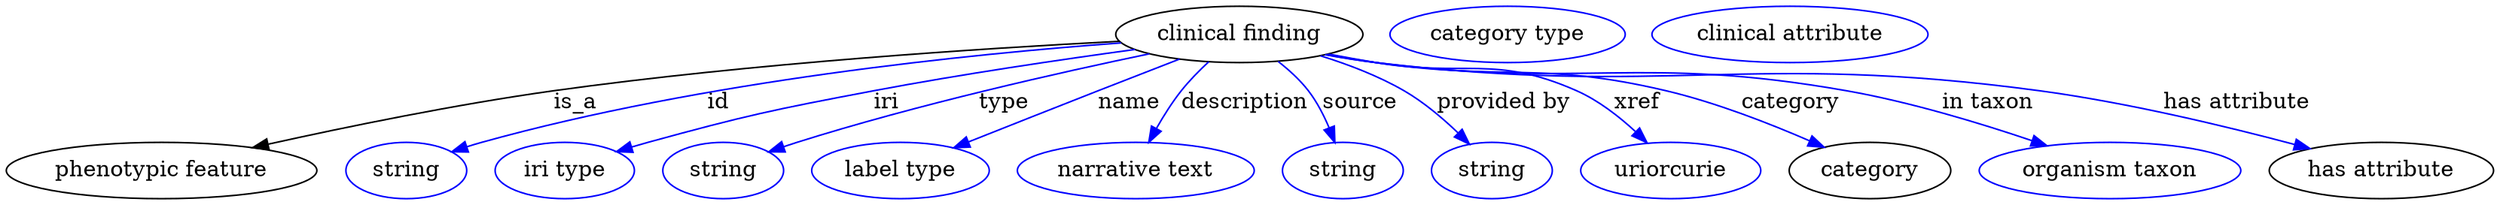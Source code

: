 digraph {
	graph [bb="0,0,1584.3,123"];
	node [label="\N"];
	"clinical finding"	[height=0.5,
		label="clinical finding",
		pos="784.79,105",
		width=2.1845];
	"phenotypic feature"	[height=0.5,
		pos="98.791,18",
		width=2.7442];
	"clinical finding" -> "phenotypic feature"	[label=is_a,
		lp="361.79,61.5",
		pos="e,156.82,32.677 708.31,100.62 620.84,96.115 473.48,86.59 347.79,69 286.1,60.367 216.67,46.036 166.83,34.925"];
	id	[color=blue,
		height=0.5,
		label=string,
		pos="253.79,18",
		width=1.0652];
	"clinical finding" -> id	[color=blue,
		label=id,
		lp="452.79,61.5",
		pos="e,282.78,29.99 709.49,99.54 613.39,92.459 442.73,75.199 301.79,36 298.68,35.135 295.48,34.172 292.29,33.155",
		style=solid];
	iri	[color=blue,
		height=0.5,
		label="iri type",
		pos="354.79,18",
		width=1.2277];
	"clinical finding" -> iri	[color=blue,
		label=iri,
		lp="559.79,61.5",
		pos="e,388.09,29.93 718.02,95.373 671.31,88.995 607.55,79.605 551.79,69 487.71,56.813 471.72,53.14 408.79,36 405.21,35.026 401.52,33.97 \
397.82,32.877",
		style=solid];
	type	[color=blue,
		height=0.5,
		label=string,
		pos="455.79,18",
		width=1.0652];
	"clinical finding" -> type	[color=blue,
		label=type,
		lp="634.79,61.5",
		pos="e,484.75,29.898 727.44,92.6 670.01,80.618 579.4,60.169 502.79,36 500.04,35.131 497.2,34.201 494.36,33.24",
		style=solid];
	name	[color=blue,
		height=0.5,
		label="label type",
		pos="568.79,18",
		width=1.5707];
	"clinical finding" -> name	[color=blue,
		label=name,
		lp="714.79,61.5",
		pos="e,602.72,32.539 746.67,89.242 730.64,83.019 711.8,75.682 694.79,69 667.23,58.174 636.33,45.914 612.03,36.244",
		style=solid];
	description	[color=blue,
		height=0.5,
		label="narrative text",
		pos="718.79,18",
		width=2.0943];
	"clinical finding" -> description	[color=blue,
		label=description,
		lp="788.29,61.5",
		pos="e,727.07,35.979 765.29,87.522 759.31,81.968 752.95,75.518 747.79,69 741.97,61.647 736.54,53.001 731.98,44.985",
		style=solid];
	source	[color=blue,
		height=0.5,
		label=string,
		pos="850.79,18",
		width=1.0652];
	"clinical finding" -> source	[color=blue,
		label=source,
		lp="861.79,61.5",
		pos="e,845.69,35.85 809.54,87.713 816.4,82.349 823.43,75.958 828.79,69 834.22,61.951 838.63,53.351 842.03,45.285",
		style=solid];
	"provided by"	[color=blue,
		height=0.5,
		label=string,
		pos="945.79,18",
		width=1.0652];
	"clinical finding" -> "provided by"	[color=blue,
		label="provided by",
		lp="953.29,61.5",
		pos="e,931.44,34.858 836.52,91.335 854.1,85.86 873.42,78.491 889.79,69 902.25,61.78 914.38,51.48 924.15,42.104",
		style=solid];
	xref	[color=blue,
		height=0.5,
		label=uriorcurie,
		pos="1059.8,18",
		width=1.5887];
	"clinical finding" -> xref	[color=blue,
		label=xref,
		lp="1038.3,61.5",
		pos="e,1044.7,35.756 841.81,92.408 851.78,90.509 862.08,88.631 871.79,87 928.45,77.488 947.27,92.28 999.79,69 1013.6,62.87 1026.8,52.587 \
1037.3,42.935",
		style=solid];
	category	[height=0.5,
		pos="1186.8,18",
		width=1.4263];
	"clinical finding" -> category	[color=blue,
		label=category,
		lp="1136.3,61.5",
		pos="e,1157.6,32.865 840.82,92.232 851.09,90.308 861.74,88.467 871.79,87 953.54,75.065 976.4,88.001 1056.8,69 1088.5,61.504 1122.9,48.041 \
1148.3,36.973",
		style=solid];
	"in taxon"	[color=blue,
		height=0.5,
		label="organism taxon",
		pos="1339.8,18",
		width=2.3109];
	"clinical finding" -> "in taxon"	[color=blue,
		label="in taxon",
		lp="1261.8,61.5",
		pos="e,1299.7,33.775 839.84,92.096 850.4,90.138 861.41,88.32 871.79,87 1004.3,70.155 1040.2,92.203 1171.8,69 1212.3,61.862 1256.8,48.343 \
1289.8,37.161",
		style=solid];
	"has attribute"	[height=0.5,
		pos="1512.8,18",
		width=1.9859];
	"clinical finding" -> "has attribute"	[color=blue,
		label="has attribute",
		lp="1420.8,61.5",
		pos="e,1467.3,31.995 839.36,92.036 850.06,90.058 861.25,88.247 871.79,87 1058.7,64.894 1108.3,94.138 1294.8,69 1350.8,61.444 1413.7,46.301 \
1457.4,34.649",
		style=solid];
	"named thing_category"	[color=blue,
		height=0.5,
		label="category type",
		pos="955.79,105",
		width=2.0762];
	"clinical finding_has attribute"	[color=blue,
		height=0.5,
		label="clinical attribute",
		pos="1135.8,105",
		width=2.4373];
}
